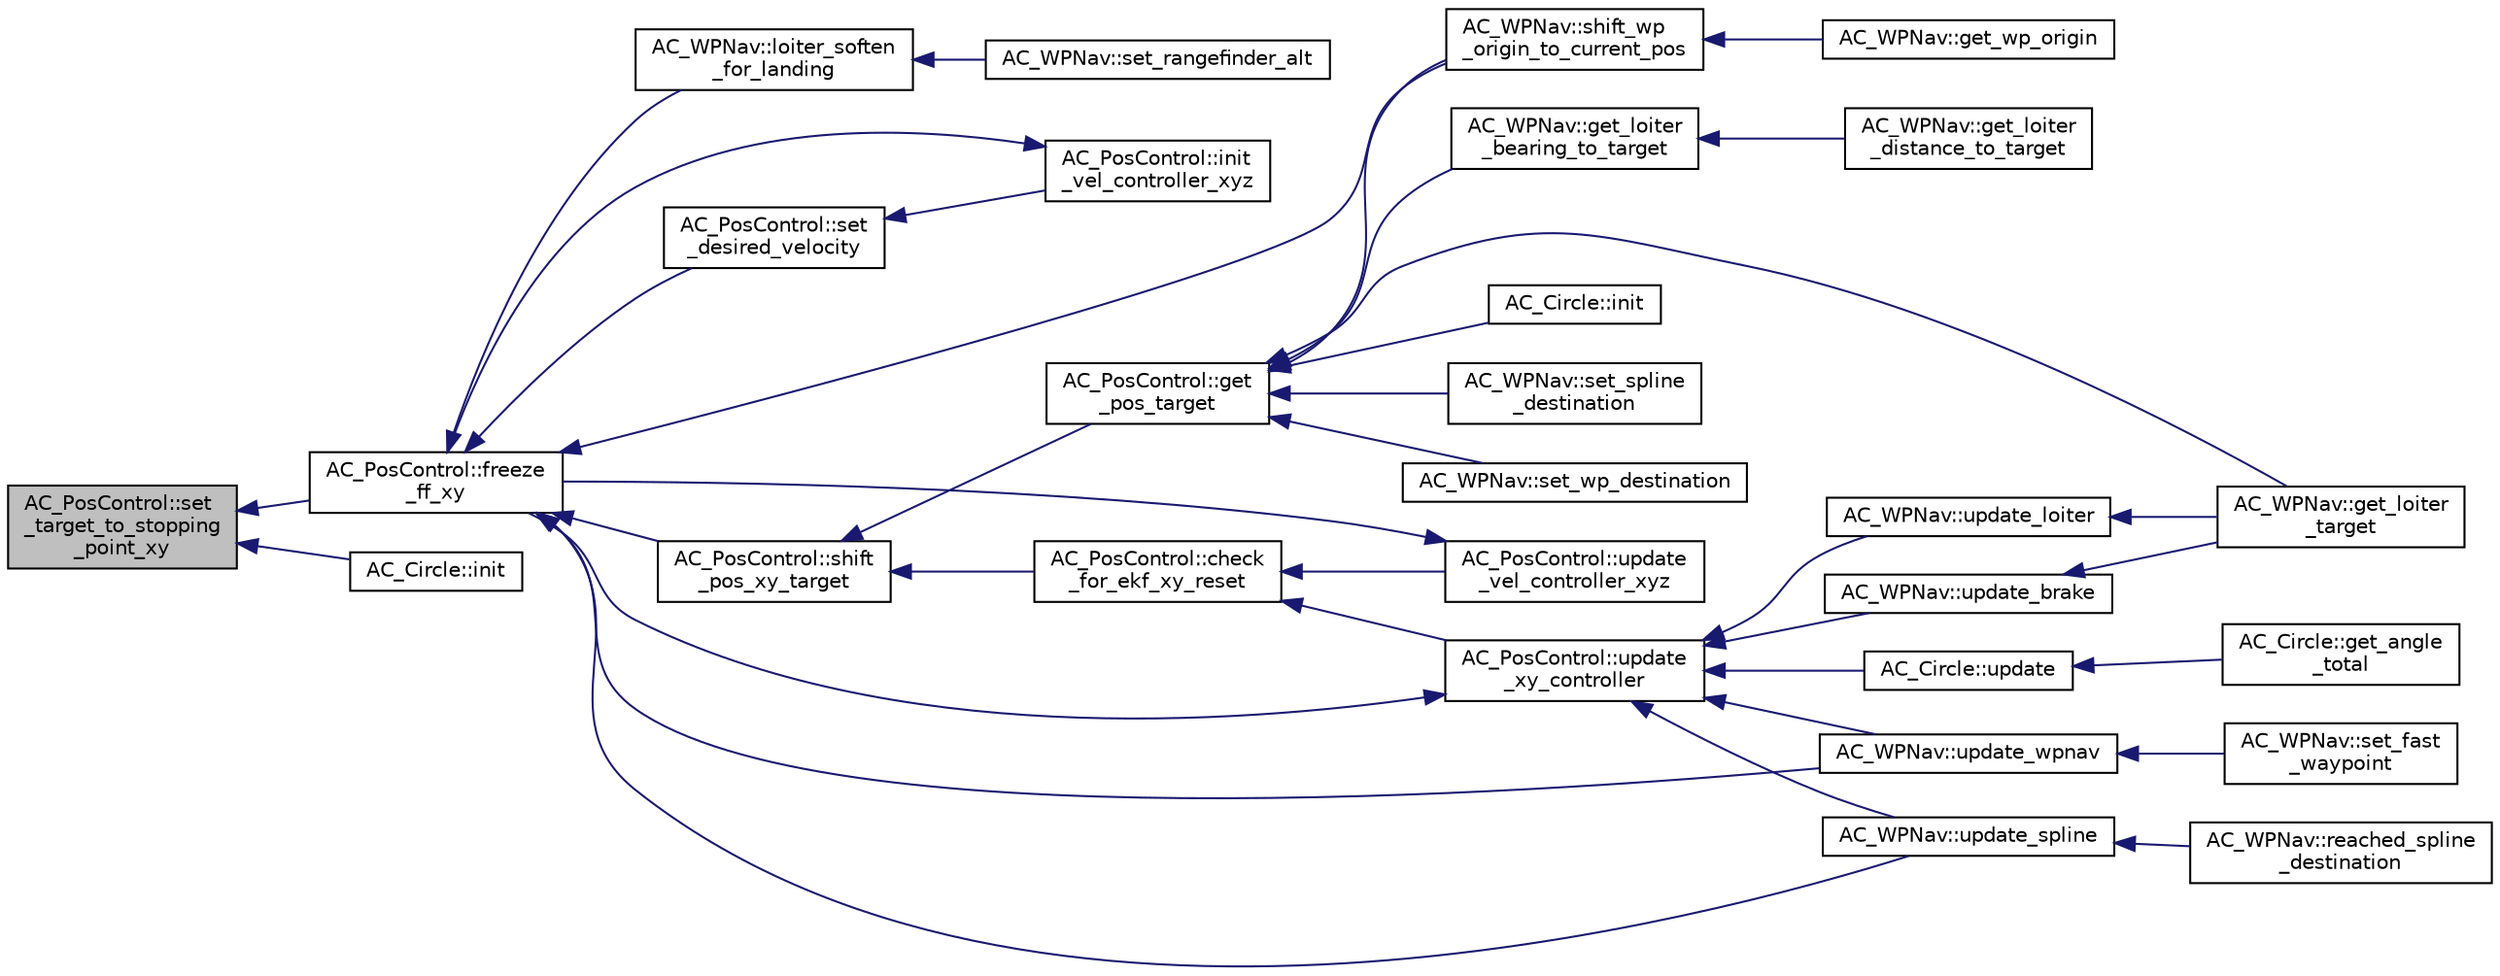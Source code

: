 digraph "AC_PosControl::set_target_to_stopping_point_xy"
{
 // INTERACTIVE_SVG=YES
  edge [fontname="Helvetica",fontsize="10",labelfontname="Helvetica",labelfontsize="10"];
  node [fontname="Helvetica",fontsize="10",shape=record];
  rankdir="LR";
  Node1 [label="AC_PosControl::set\l_target_to_stopping\l_point_xy",height=0.2,width=0.4,color="black", fillcolor="grey75", style="filled", fontcolor="black"];
  Node1 -> Node2 [dir="back",color="midnightblue",fontsize="10",style="solid",fontname="Helvetica"];
  Node2 [label="AC_PosControl::freeze\l_ff_xy",height=0.2,width=0.4,color="black", fillcolor="white", style="filled",URL="$classAC__PosControl.html#ac150947d527995a72dff6ad0921a1891",tooltip="freeze_ff_xy - used to stop the feed forward being calculated during a known discontinuity ..."];
  Node2 -> Node3 [dir="back",color="midnightblue",fontsize="10",style="solid",fontname="Helvetica"];
  Node3 [label="AC_WPNav::loiter_soften\l_for_landing",height=0.2,width=0.4,color="black", fillcolor="white", style="filled",URL="$classAC__WPNav.html#a9b3fd8fd5c74d31ebffa89cdf98f570a",tooltip="loiter_soften_for_landing - reduce response for landing "];
  Node3 -> Node4 [dir="back",color="midnightblue",fontsize="10",style="solid",fontname="Helvetica"];
  Node4 [label="AC_WPNav::set_rangefinder_alt",height=0.2,width=0.4,color="black", fillcolor="white", style="filled",URL="$classAC__WPNav.html#af37186ad98df47275d15c04761f81ab4",tooltip="provide rangefinder altitude "];
  Node2 -> Node5 [dir="back",color="midnightblue",fontsize="10",style="solid",fontname="Helvetica"];
  Node5 [label="AC_PosControl::set\l_desired_velocity",height=0.2,width=0.4,color="black", fillcolor="white", style="filled",URL="$classAC__PosControl.html#a26ec8e9313b7c01fa449ba4f2d194d28"];
  Node5 -> Node6 [dir="back",color="midnightblue",fontsize="10",style="solid",fontname="Helvetica"];
  Node6 [label="AC_PosControl::init\l_vel_controller_xyz",height=0.2,width=0.4,color="black", fillcolor="white", style="filled",URL="$classAC__PosControl.html#ae2897de0075f8f8aaa94eb7e8cad100b",tooltip="xyz velocity controller "];
  Node6 -> Node2 [dir="back",color="midnightblue",fontsize="10",style="solid",fontname="Helvetica"];
  Node2 -> Node7 [dir="back",color="midnightblue",fontsize="10",style="solid",fontname="Helvetica"];
  Node7 [label="AC_PosControl::shift\l_pos_xy_target",height=0.2,width=0.4,color="black", fillcolor="white", style="filled",URL="$classAC__PosControl.html#a0a3dc64da9e355dea10959cb41e6aa8b",tooltip="shift position target target in x, y axis "];
  Node7 -> Node8 [dir="back",color="midnightblue",fontsize="10",style="solid",fontname="Helvetica"];
  Node8 [label="AC_PosControl::check\l_for_ekf_xy_reset",height=0.2,width=0.4,color="black", fillcolor="white", style="filled",URL="$classAC__PosControl.html#adcd8a80dc29c0e77d0c3f225689319b9",tooltip="check for ekf position reset and adjust loiter or brake target position "];
  Node8 -> Node9 [dir="back",color="midnightblue",fontsize="10",style="solid",fontname="Helvetica"];
  Node9 [label="AC_PosControl::update\l_vel_controller_xyz",height=0.2,width=0.4,color="black", fillcolor="white", style="filled",URL="$classAC__PosControl.html#ad89eec74ef77005f3f5c449da98ad12c"];
  Node9 -> Node2 [dir="back",color="midnightblue",fontsize="10",style="solid",fontname="Helvetica"];
  Node8 -> Node10 [dir="back",color="midnightblue",fontsize="10",style="solid",fontname="Helvetica"];
  Node10 [label="AC_PosControl::update\l_xy_controller",height=0.2,width=0.4,color="black", fillcolor="white", style="filled",URL="$classAC__PosControl.html#a497c1799c10d146b6f2e2b542889c083",tooltip="update_xy_controller - run the horizontal position controller - should be called at 100hz or higher ..."];
  Node10 -> Node2 [dir="back",color="midnightblue",fontsize="10",style="solid",fontname="Helvetica"];
  Node10 -> Node11 [dir="back",color="midnightblue",fontsize="10",style="solid",fontname="Helvetica"];
  Node11 [label="AC_Circle::update",height=0.2,width=0.4,color="black", fillcolor="white", style="filled",URL="$classAC__Circle.html#ad28205982ae7bc5f1e72f5285696c99b",tooltip="update - update circle controller "];
  Node11 -> Node12 [dir="back",color="midnightblue",fontsize="10",style="solid",fontname="Helvetica"];
  Node12 [label="AC_Circle::get_angle\l_total",height=0.2,width=0.4,color="black", fillcolor="white", style="filled",URL="$classAC__Circle.html#a176fe6b798510eb180d35f62d7f6487c",tooltip="get_angle_total - return total angle in radians that vehicle has circled "];
  Node10 -> Node13 [dir="back",color="midnightblue",fontsize="10",style="solid",fontname="Helvetica"];
  Node13 [label="AC_WPNav::update_loiter",height=0.2,width=0.4,color="black", fillcolor="white", style="filled",URL="$classAC__WPNav.html#a0a434270245fd8641352af387700dc82",tooltip="update_loiter - run the loiter controller - should be called at 10hz "];
  Node13 -> Node14 [dir="back",color="midnightblue",fontsize="10",style="solid",fontname="Helvetica"];
  Node14 [label="AC_WPNav::get_loiter\l_target",height=0.2,width=0.4,color="black", fillcolor="white", style="filled",URL="$classAC__WPNav.html#ae34a88192799de8f2b96c8cd295bb971",tooltip="get_loiter_target - returns loiter target position "];
  Node10 -> Node15 [dir="back",color="midnightblue",fontsize="10",style="solid",fontname="Helvetica"];
  Node15 [label="AC_WPNav::update_brake",height=0.2,width=0.4,color="black", fillcolor="white", style="filled",URL="$classAC__WPNav.html#af9d3f98ad44166d4c5d072bf3ba4a3db",tooltip="update_brake - run the brake controller - should be called at 400hz "];
  Node15 -> Node14 [dir="back",color="midnightblue",fontsize="10",style="solid",fontname="Helvetica"];
  Node10 -> Node16 [dir="back",color="midnightblue",fontsize="10",style="solid",fontname="Helvetica"];
  Node16 [label="AC_WPNav::update_wpnav",height=0.2,width=0.4,color="black", fillcolor="white", style="filled",URL="$classAC__WPNav.html#a7dc4785fbce8364d7eb3d8e2d0c1b987",tooltip="update_wpnav - run the wp controller - should be called at 100hz or higher "];
  Node16 -> Node17 [dir="back",color="midnightblue",fontsize="10",style="solid",fontname="Helvetica"];
  Node17 [label="AC_WPNav::set_fast\l_waypoint",height=0.2,width=0.4,color="black", fillcolor="white", style="filled",URL="$classAC__WPNav.html#a4795d6f44811c6ca8b592c5cc098e0c0",tooltip="set_fast_waypoint - set to true to ignore the waypoint radius and consider the waypoint &#39;reached&#39; the..."];
  Node10 -> Node18 [dir="back",color="midnightblue",fontsize="10",style="solid",fontname="Helvetica"];
  Node18 [label="AC_WPNav::update_spline",height=0.2,width=0.4,color="black", fillcolor="white", style="filled",URL="$classAC__WPNav.html#acc138e7bc6435087ab308896358de6a3",tooltip="update_spline - update spline controller "];
  Node18 -> Node19 [dir="back",color="midnightblue",fontsize="10",style="solid",fontname="Helvetica"];
  Node19 [label="AC_WPNav::reached_spline\l_destination",height=0.2,width=0.4,color="black", fillcolor="white", style="filled",URL="$classAC__WPNav.html#a3169a6fb417742e33c3a5197bb7a6c6d",tooltip="reached_spline_destination - true when we have come within RADIUS cm of the waypoint ..."];
  Node7 -> Node20 [dir="back",color="midnightblue",fontsize="10",style="solid",fontname="Helvetica"];
  Node20 [label="AC_PosControl::get\l_pos_target",height=0.2,width=0.4,color="black", fillcolor="white", style="filled",URL="$classAC__PosControl.html#a6b3617b946ffd6935c11a63629f186ec",tooltip="get_pos_target - get target as position vector (from home in cm) "];
  Node20 -> Node21 [dir="back",color="midnightblue",fontsize="10",style="solid",fontname="Helvetica"];
  Node21 [label="AC_WPNav::get_loiter\l_bearing_to_target",height=0.2,width=0.4,color="black", fillcolor="white", style="filled",URL="$classAC__WPNav.html#a7f711c7661c335417cbcc28f9546688c",tooltip="get_loiter_bearing_to_target - get bearing to loiter target in centi-degrees "];
  Node21 -> Node22 [dir="back",color="midnightblue",fontsize="10",style="solid",fontname="Helvetica"];
  Node22 [label="AC_WPNav::get_loiter\l_distance_to_target",height=0.2,width=0.4,color="black", fillcolor="white", style="filled",URL="$classAC__WPNav.html#a828016e98938c6bbb6236e0b92e20807",tooltip="get_loiter_distance_to_target - get horizontal distance to loiter target in cm "];
  Node20 -> Node14 [dir="back",color="midnightblue",fontsize="10",style="solid",fontname="Helvetica"];
  Node20 -> Node23 [dir="back",color="midnightblue",fontsize="10",style="solid",fontname="Helvetica"];
  Node23 [label="AC_Circle::init",height=0.2,width=0.4,color="black", fillcolor="white", style="filled",URL="$classAC__Circle.html#a20eefa0e2e7172498728dbf1f5eed4af"];
  Node20 -> Node24 [dir="back",color="midnightblue",fontsize="10",style="solid",fontname="Helvetica"];
  Node24 [label="AC_WPNav::set_spline\l_destination",height=0.2,width=0.4,color="black", fillcolor="white", style="filled",URL="$classAC__WPNav.html#a8caabd95cf51512456cd8d81f38dbff9"];
  Node20 -> Node25 [dir="back",color="midnightblue",fontsize="10",style="solid",fontname="Helvetica"];
  Node25 [label="AC_WPNav::set_wp_destination",height=0.2,width=0.4,color="black", fillcolor="white", style="filled",URL="$classAC__WPNav.html#a38519fcac3a24cf64ec7c37e90fc3e13"];
  Node20 -> Node26 [dir="back",color="midnightblue",fontsize="10",style="solid",fontname="Helvetica"];
  Node26 [label="AC_WPNav::shift_wp\l_origin_to_current_pos",height=0.2,width=0.4,color="black", fillcolor="white", style="filled",URL="$classAC__WPNav.html#a7ebe48af2381e791cbcdea94c7af2e3e"];
  Node26 -> Node27 [dir="back",color="midnightblue",fontsize="10",style="solid",fontname="Helvetica"];
  Node27 [label="AC_WPNav::get_wp_origin",height=0.2,width=0.4,color="black", fillcolor="white", style="filled",URL="$classAC__WPNav.html#acc07b8521654cf468b6a86fad9104a4c",tooltip="get origin using position vector (distance from home in cm) "];
  Node2 -> Node26 [dir="back",color="midnightblue",fontsize="10",style="solid",fontname="Helvetica"];
  Node2 -> Node18 [dir="back",color="midnightblue",fontsize="10",style="solid",fontname="Helvetica"];
  Node2 -> Node16 [dir="back",color="midnightblue",fontsize="10",style="solid",fontname="Helvetica"];
  Node1 -> Node28 [dir="back",color="midnightblue",fontsize="10",style="solid",fontname="Helvetica"];
  Node28 [label="AC_Circle::init",height=0.2,width=0.4,color="black", fillcolor="white", style="filled",URL="$classAC__Circle.html#aeecf8efd6d546820ee831e749935df8b"];
}
